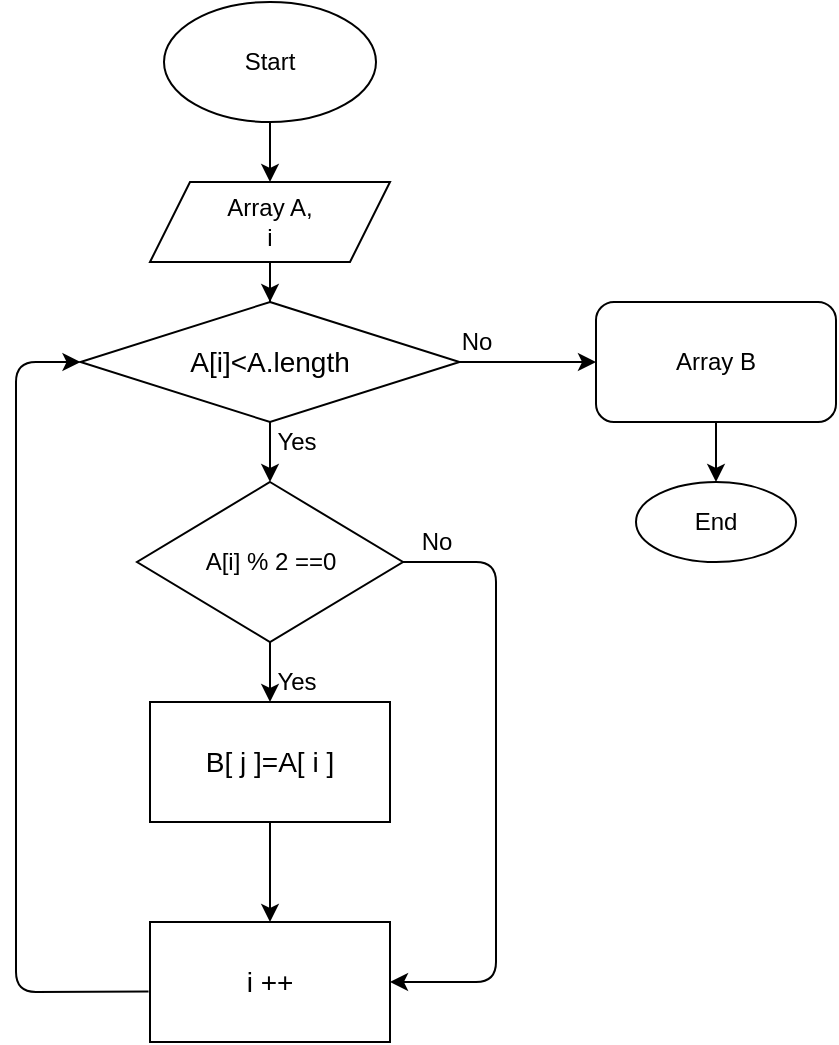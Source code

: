 <mxfile>
    <diagram id="DKWqXeah2A-CWpn1h8gx" name="Page-1">
        <mxGraphModel dx="888" dy="402" grid="1" gridSize="10" guides="1" tooltips="1" connect="1" arrows="1" fold="1" page="1" pageScale="1" pageWidth="827" pageHeight="1169" math="0" shadow="0">
            <root>
                <mxCell id="0"/>
                <mxCell id="1" parent="0"/>
                <mxCell id="3" style="edgeStyle=none;html=1;exitX=0.5;exitY=1;exitDx=0;exitDy=0;" edge="1" parent="1" source="2">
                    <mxGeometry relative="1" as="geometry">
                        <mxPoint x="407" y="90" as="targetPoint"/>
                    </mxGeometry>
                </mxCell>
                <mxCell id="2" value="Start" style="ellipse;whiteSpace=wrap;html=1;" vertex="1" parent="1">
                    <mxGeometry x="354" width="106" height="60" as="geometry"/>
                </mxCell>
                <mxCell id="5" style="edgeStyle=none;html=1;" edge="1" parent="1">
                    <mxGeometry relative="1" as="geometry">
                        <mxPoint x="407" y="170" as="targetPoint"/>
                        <mxPoint x="407" y="130" as="sourcePoint"/>
                    </mxGeometry>
                </mxCell>
                <mxCell id="8" style="edgeStyle=none;html=1;" edge="1" parent="1" source="6">
                    <mxGeometry relative="1" as="geometry">
                        <mxPoint x="570" y="180" as="targetPoint"/>
                    </mxGeometry>
                </mxCell>
                <mxCell id="10" style="edgeStyle=none;html=1;exitX=0.5;exitY=1;exitDx=0;exitDy=0;entryX=0.5;entryY=0;entryDx=0;entryDy=0;" edge="1" parent="1" source="6" target="9">
                    <mxGeometry relative="1" as="geometry"/>
                </mxCell>
                <mxCell id="6" value="&lt;span style=&quot;font-size: 14px&quot;&gt;A[i]&amp;lt;A.length&lt;/span&gt;" style="rhombus;whiteSpace=wrap;html=1;" vertex="1" parent="1">
                    <mxGeometry x="312.25" y="150" width="189.5" height="60" as="geometry"/>
                </mxCell>
                <mxCell id="16" value="" style="edgeStyle=none;html=1;" edge="1" parent="1" source="7" target="12">
                    <mxGeometry relative="1" as="geometry"/>
                </mxCell>
                <mxCell id="7" value="&lt;font style=&quot;font-size: 14px&quot;&gt;B[ j ]=A[ i ]&lt;/font&gt;" style="rounded=0;whiteSpace=wrap;html=1;" vertex="1" parent="1">
                    <mxGeometry x="347" y="350" width="120" height="60" as="geometry"/>
                </mxCell>
                <mxCell id="11" value="" style="edgeStyle=none;html=1;" edge="1" parent="1" source="9" target="7">
                    <mxGeometry relative="1" as="geometry"/>
                </mxCell>
                <mxCell id="13" style="edgeStyle=none;html=1;entryX=1;entryY=0.5;entryDx=0;entryDy=0;" edge="1" parent="1" source="9" target="12">
                    <mxGeometry relative="1" as="geometry">
                        <Array as="points">
                            <mxPoint x="520" y="280"/>
                            <mxPoint x="520" y="390"/>
                            <mxPoint x="520" y="490"/>
                        </Array>
                    </mxGeometry>
                </mxCell>
                <mxCell id="9" value="A[i] % 2 ==0" style="rhombus;whiteSpace=wrap;html=1;" vertex="1" parent="1">
                    <mxGeometry x="340.5" y="240" width="133" height="80" as="geometry"/>
                </mxCell>
                <mxCell id="14" style="edgeStyle=none;html=1;entryX=0;entryY=0.5;entryDx=0;entryDy=0;exitX=-0.006;exitY=0.579;exitDx=0;exitDy=0;exitPerimeter=0;" edge="1" parent="1" source="12" target="6">
                    <mxGeometry relative="1" as="geometry">
                        <mxPoint x="312" y="495" as="sourcePoint"/>
                        <Array as="points">
                            <mxPoint x="280" y="495"/>
                            <mxPoint x="280" y="180"/>
                        </Array>
                    </mxGeometry>
                </mxCell>
                <mxCell id="12" value="&lt;font style=&quot;font-size: 14px&quot;&gt;i ++&lt;/font&gt;" style="rounded=0;whiteSpace=wrap;html=1;" vertex="1" parent="1">
                    <mxGeometry x="347" y="460" width="120" height="60" as="geometry"/>
                </mxCell>
                <mxCell id="15" value="No" style="text;html=1;align=center;verticalAlign=middle;resizable=0;points=[];autosize=1;strokeColor=none;" vertex="1" parent="1">
                    <mxGeometry x="475" y="260" width="30" height="20" as="geometry"/>
                </mxCell>
                <mxCell id="17" value="Yes" style="text;html=1;align=center;verticalAlign=middle;resizable=0;points=[];autosize=1;strokeColor=none;" vertex="1" parent="1">
                    <mxGeometry x="400" y="330" width="40" height="20" as="geometry"/>
                </mxCell>
                <mxCell id="18" value="No" style="text;html=1;align=center;verticalAlign=middle;resizable=0;points=[];autosize=1;strokeColor=none;" vertex="1" parent="1">
                    <mxGeometry x="495" y="160" width="30" height="20" as="geometry"/>
                </mxCell>
                <mxCell id="21" value="" style="edgeStyle=none;html=1;" edge="1" parent="1" source="19">
                    <mxGeometry relative="1" as="geometry">
                        <mxPoint x="407" y="150" as="targetPoint"/>
                    </mxGeometry>
                </mxCell>
                <mxCell id="19" value="&lt;span&gt;Array A,&lt;/span&gt;&lt;br&gt;&lt;span&gt;i&lt;/span&gt;" style="shape=parallelogram;perimeter=parallelogramPerimeter;whiteSpace=wrap;html=1;fixedSize=1;" vertex="1" parent="1">
                    <mxGeometry x="347" y="90" width="120" height="40" as="geometry"/>
                </mxCell>
                <mxCell id="24" value="" style="edgeStyle=none;html=1;" edge="1" parent="1" source="22" target="23">
                    <mxGeometry relative="1" as="geometry"/>
                </mxCell>
                <mxCell id="22" value="Array B" style="rounded=1;whiteSpace=wrap;html=1;" vertex="1" parent="1">
                    <mxGeometry x="570" y="150" width="120" height="60" as="geometry"/>
                </mxCell>
                <mxCell id="23" value="End" style="ellipse;whiteSpace=wrap;html=1;" vertex="1" parent="1">
                    <mxGeometry x="590" y="240" width="80" height="40" as="geometry"/>
                </mxCell>
                <mxCell id="25" value="Yes" style="text;html=1;align=center;verticalAlign=middle;resizable=0;points=[];autosize=1;strokeColor=none;" vertex="1" parent="1">
                    <mxGeometry x="400" y="210" width="40" height="20" as="geometry"/>
                </mxCell>
            </root>
        </mxGraphModel>
    </diagram>
</mxfile>